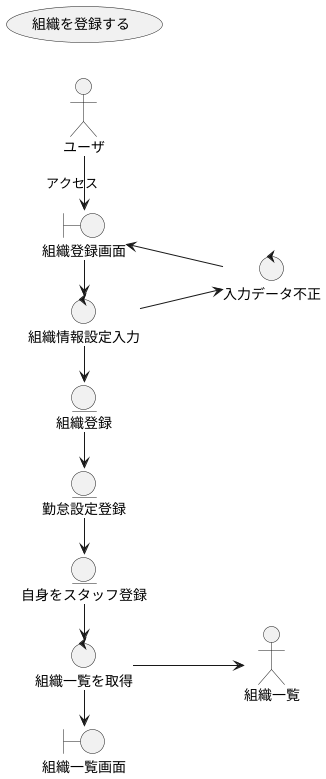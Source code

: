 @startuml
'Direction of diagram flow can be selected.
left to right direction

'ユースケース
usecase 組織を登録する

'アクター
actor ユーザ

'バウンダリ
boundary 組織登録画面
boundary 組織一覧画面

'コントロール
control 組織情報設定入力
control 入力データ不正
control 組織一覧を取得

'エンティティ
entity 組織登録
entity 勤怠設定登録
entity 自身をスタッフ登録

'処理概要
ユーザ -> 組織登録画面 : アクセス
組織登録画面 -> 組織情報設定入力
組織情報設定入力 --> 入力データ不正
入力データ不正 -> 組織登録画面
組織情報設定入力 -> 組織登録
組織登録 -> 勤怠設定登録
勤怠設定登録 -> 自身をスタッフ登録
自身をスタッフ登録 -> 組織一覧を取得
組織一覧を取得 --> 組織一覧
組織一覧を取得 -> 組織一覧画面

@enduml
